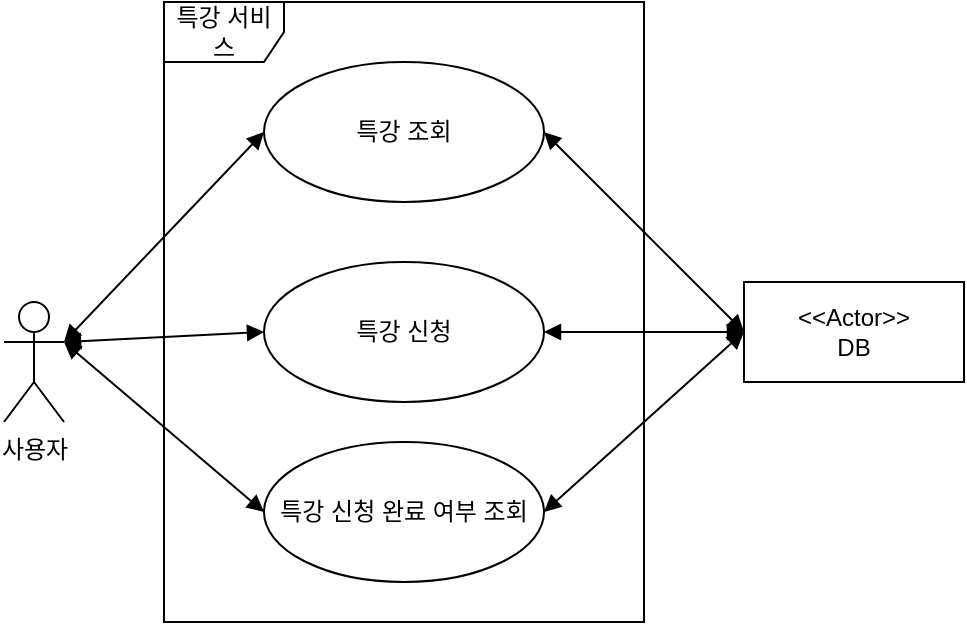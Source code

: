 <mxfile version="24.0.2" type="github">
  <diagram name="페이지-1" id="ZxBige8bthRr2b87M9iU">
    <mxGraphModel dx="1434" dy="795" grid="1" gridSize="10" guides="1" tooltips="1" connect="1" arrows="1" fold="1" page="1" pageScale="1" pageWidth="827" pageHeight="1169" math="0" shadow="0">
      <root>
        <mxCell id="0" />
        <mxCell id="1" parent="0" />
        <mxCell id="GgHzTwtFDt4L34L8I49A-1" value="사용자" style="shape=umlActor;verticalLabelPosition=bottom;verticalAlign=top;html=1;" vertex="1" parent="1">
          <mxGeometry x="150" y="380" width="30" height="60" as="geometry" />
        </mxCell>
        <mxCell id="GgHzTwtFDt4L34L8I49A-3" value="특강 신청" style="ellipse;whiteSpace=wrap;html=1;" vertex="1" parent="1">
          <mxGeometry x="280" y="360" width="140" height="70" as="geometry" />
        </mxCell>
        <mxCell id="GgHzTwtFDt4L34L8I49A-4" value="특강 조회" style="ellipse;whiteSpace=wrap;html=1;" vertex="1" parent="1">
          <mxGeometry x="280" y="260" width="140" height="70" as="geometry" />
        </mxCell>
        <mxCell id="GgHzTwtFDt4L34L8I49A-5" value="특강 신청 완료 여부 조회" style="ellipse;whiteSpace=wrap;html=1;" vertex="1" parent="1">
          <mxGeometry x="280" y="450" width="140" height="70" as="geometry" />
        </mxCell>
        <mxCell id="GgHzTwtFDt4L34L8I49A-18" value="&amp;lt;&amp;lt;Actor&amp;gt;&amp;gt;&lt;div&gt;DB&lt;/div&gt;" style="html=1;whiteSpace=wrap;" vertex="1" parent="1">
          <mxGeometry x="520" y="370" width="110" height="50" as="geometry" />
        </mxCell>
        <mxCell id="GgHzTwtFDt4L34L8I49A-19" value="" style="endArrow=block;startArrow=block;endFill=1;startFill=1;html=1;rounded=0;exitX=1;exitY=0.5;exitDx=0;exitDy=0;entryX=0;entryY=0.5;entryDx=0;entryDy=0;" edge="1" parent="1" source="GgHzTwtFDt4L34L8I49A-4" target="GgHzTwtFDt4L34L8I49A-18">
          <mxGeometry width="160" relative="1" as="geometry">
            <mxPoint x="370" y="550" as="sourcePoint" />
            <mxPoint x="570" y="550" as="targetPoint" />
          </mxGeometry>
        </mxCell>
        <mxCell id="GgHzTwtFDt4L34L8I49A-21" value="특강 서비스" style="shape=umlFrame;whiteSpace=wrap;html=1;pointerEvents=0;" vertex="1" parent="1">
          <mxGeometry x="230" y="230" width="240" height="310" as="geometry" />
        </mxCell>
        <mxCell id="GgHzTwtFDt4L34L8I49A-22" value="" style="endArrow=block;startArrow=block;endFill=1;startFill=1;html=1;rounded=0;exitX=1;exitY=0.5;exitDx=0;exitDy=0;entryX=0;entryY=0.5;entryDx=0;entryDy=0;" edge="1" parent="1" source="GgHzTwtFDt4L34L8I49A-3" target="GgHzTwtFDt4L34L8I49A-18">
          <mxGeometry width="160" relative="1" as="geometry">
            <mxPoint x="380" y="500" as="sourcePoint" />
            <mxPoint x="540" y="500" as="targetPoint" />
          </mxGeometry>
        </mxCell>
        <mxCell id="GgHzTwtFDt4L34L8I49A-23" value="" style="endArrow=block;startArrow=block;endFill=1;startFill=1;html=1;rounded=0;exitX=1;exitY=0.5;exitDx=0;exitDy=0;entryX=0;entryY=0.5;entryDx=0;entryDy=0;" edge="1" parent="1" source="GgHzTwtFDt4L34L8I49A-5" target="GgHzTwtFDt4L34L8I49A-18">
          <mxGeometry width="160" relative="1" as="geometry">
            <mxPoint x="380" y="320" as="sourcePoint" />
            <mxPoint x="550" y="320" as="targetPoint" />
          </mxGeometry>
        </mxCell>
        <mxCell id="GgHzTwtFDt4L34L8I49A-24" value="" style="endArrow=block;startArrow=block;endFill=1;startFill=1;html=1;rounded=0;exitX=1;exitY=0.333;exitDx=0;exitDy=0;entryX=0;entryY=0.5;entryDx=0;entryDy=0;exitPerimeter=0;" edge="1" parent="1" source="GgHzTwtFDt4L34L8I49A-1" target="GgHzTwtFDt4L34L8I49A-3">
          <mxGeometry width="160" relative="1" as="geometry">
            <mxPoint x="390" y="330" as="sourcePoint" />
            <mxPoint x="560" y="330" as="targetPoint" />
          </mxGeometry>
        </mxCell>
        <mxCell id="GgHzTwtFDt4L34L8I49A-25" value="" style="endArrow=block;startArrow=block;endFill=1;startFill=1;html=1;rounded=0;exitX=1;exitY=0.333;exitDx=0;exitDy=0;exitPerimeter=0;entryX=0;entryY=0.5;entryDx=0;entryDy=0;" edge="1" parent="1" source="GgHzTwtFDt4L34L8I49A-1" target="GgHzTwtFDt4L34L8I49A-4">
          <mxGeometry width="160" relative="1" as="geometry">
            <mxPoint x="400" y="340" as="sourcePoint" />
            <mxPoint x="230" y="310" as="targetPoint" />
          </mxGeometry>
        </mxCell>
        <mxCell id="GgHzTwtFDt4L34L8I49A-26" value="" style="endArrow=block;startArrow=block;endFill=1;startFill=1;html=1;rounded=0;exitX=1;exitY=0.333;exitDx=0;exitDy=0;entryX=0;entryY=0.5;entryDx=0;entryDy=0;exitPerimeter=0;" edge="1" parent="1" source="GgHzTwtFDt4L34L8I49A-1" target="GgHzTwtFDt4L34L8I49A-5">
          <mxGeometry width="160" relative="1" as="geometry">
            <mxPoint x="410" y="350" as="sourcePoint" />
            <mxPoint x="580" y="350" as="targetPoint" />
          </mxGeometry>
        </mxCell>
      </root>
    </mxGraphModel>
  </diagram>
</mxfile>
